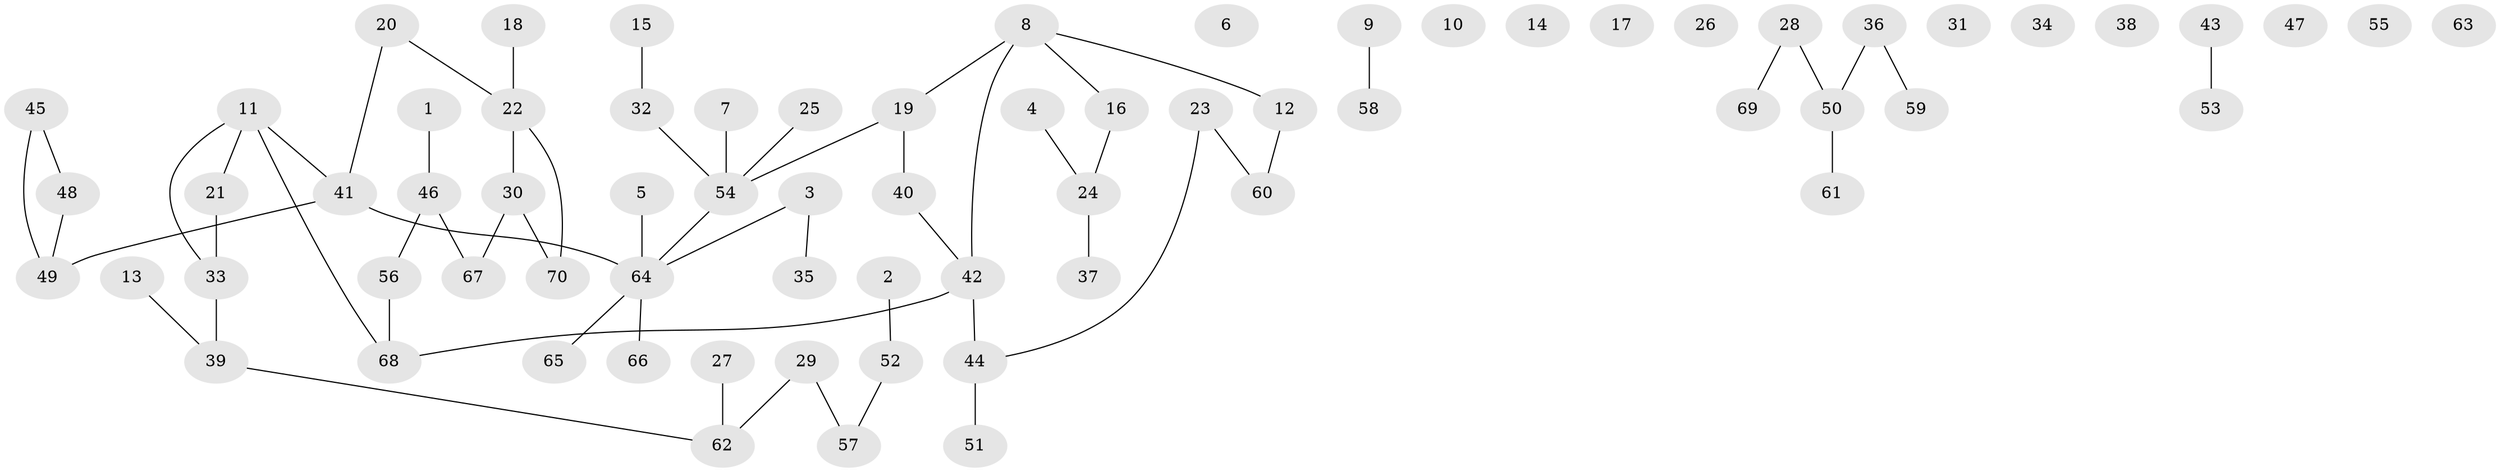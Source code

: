 // coarse degree distribution, {1: 0.26666666666666666, 0: 0.28888888888888886, 4: 0.1111111111111111, 2: 0.24444444444444444, 3: 0.06666666666666667, 5: 0.022222222222222223}
// Generated by graph-tools (version 1.1) at 2025/41/03/06/25 10:41:24]
// undirected, 70 vertices, 62 edges
graph export_dot {
graph [start="1"]
  node [color=gray90,style=filled];
  1;
  2;
  3;
  4;
  5;
  6;
  7;
  8;
  9;
  10;
  11;
  12;
  13;
  14;
  15;
  16;
  17;
  18;
  19;
  20;
  21;
  22;
  23;
  24;
  25;
  26;
  27;
  28;
  29;
  30;
  31;
  32;
  33;
  34;
  35;
  36;
  37;
  38;
  39;
  40;
  41;
  42;
  43;
  44;
  45;
  46;
  47;
  48;
  49;
  50;
  51;
  52;
  53;
  54;
  55;
  56;
  57;
  58;
  59;
  60;
  61;
  62;
  63;
  64;
  65;
  66;
  67;
  68;
  69;
  70;
  1 -- 46;
  2 -- 52;
  3 -- 35;
  3 -- 64;
  4 -- 24;
  5 -- 64;
  7 -- 54;
  8 -- 12;
  8 -- 16;
  8 -- 19;
  8 -- 42;
  9 -- 58;
  11 -- 21;
  11 -- 33;
  11 -- 41;
  11 -- 68;
  12 -- 60;
  13 -- 39;
  15 -- 32;
  16 -- 24;
  18 -- 22;
  19 -- 40;
  19 -- 54;
  20 -- 22;
  20 -- 41;
  21 -- 33;
  22 -- 30;
  22 -- 70;
  23 -- 44;
  23 -- 60;
  24 -- 37;
  25 -- 54;
  27 -- 62;
  28 -- 50;
  28 -- 69;
  29 -- 57;
  29 -- 62;
  30 -- 67;
  30 -- 70;
  32 -- 54;
  33 -- 39;
  36 -- 50;
  36 -- 59;
  39 -- 62;
  40 -- 42;
  41 -- 49;
  41 -- 64;
  42 -- 44;
  42 -- 68;
  43 -- 53;
  44 -- 51;
  45 -- 48;
  45 -- 49;
  46 -- 56;
  46 -- 67;
  48 -- 49;
  50 -- 61;
  52 -- 57;
  54 -- 64;
  56 -- 68;
  64 -- 65;
  64 -- 66;
}
